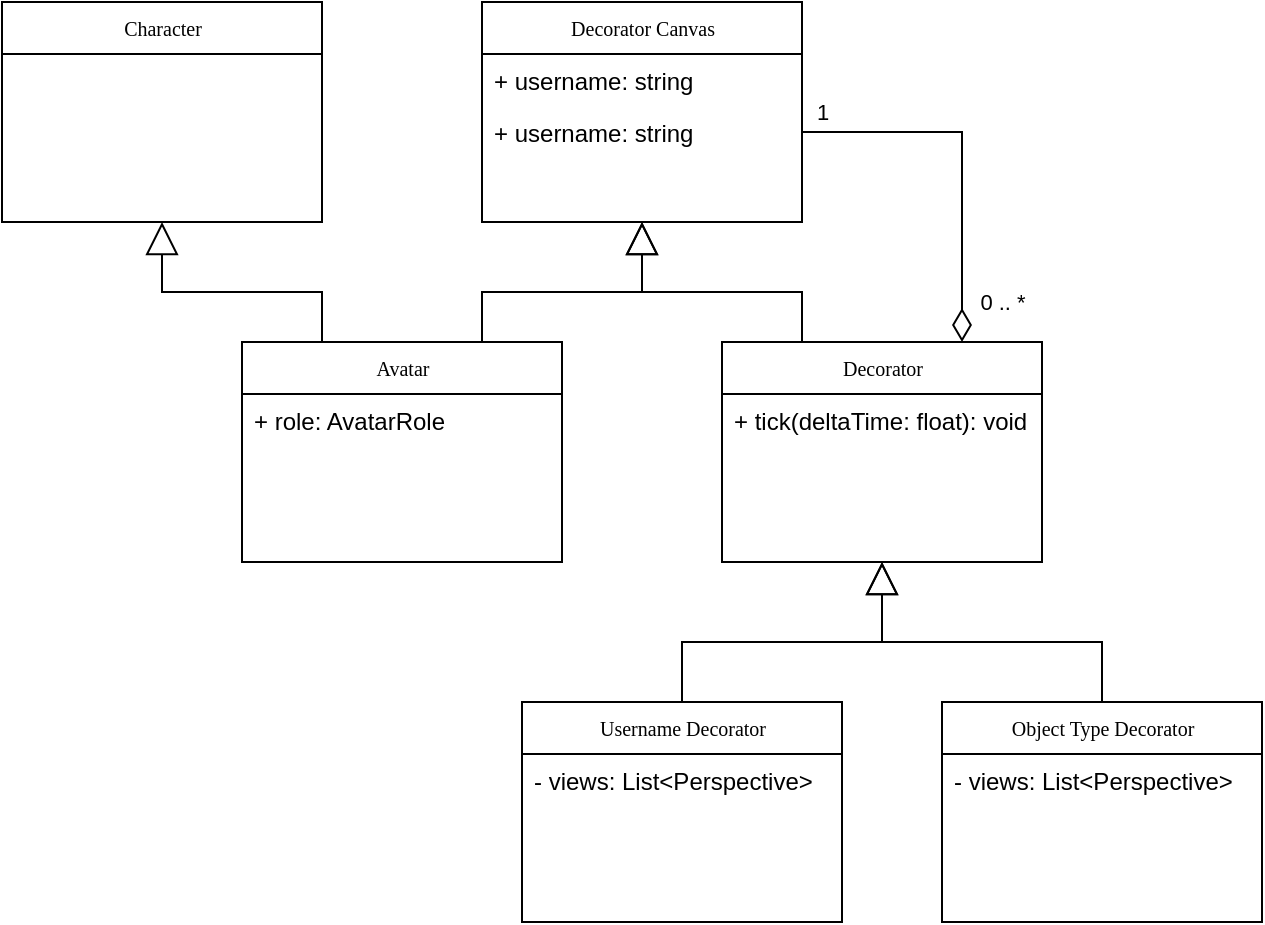 <mxfile version="14.1.8" type="device"><diagram name="Page-1" id="c4acf3e9-155e-7222-9cf6-157b1a14988f"><mxGraphModel dx="1395" dy="882" grid="1" gridSize="10" guides="1" tooltips="1" connect="1" arrows="1" fold="1" page="1" pageScale="1" pageWidth="850" pageHeight="1100" background="#ffffff" math="0" shadow="0"><root><mxCell id="0"/><mxCell id="1" parent="0"/><mxCell id="DWJNwTgVJdmTpG_8to2k-1" style="edgeStyle=orthogonalEdgeStyle;rounded=0;orthogonalLoop=1;jettySize=auto;html=1;exitX=0.25;exitY=0;exitDx=0;exitDy=0;entryX=0.5;entryY=1;entryDx=0;entryDy=0;endArrow=block;endFill=0;endSize=14;startSize=14;" edge="1" parent="1" source="17acba5748e5396b-20" target="17acba5748e5396b-30"><mxGeometry relative="1" as="geometry"/></mxCell><mxCell id="DWJNwTgVJdmTpG_8to2k-12" style="edgeStyle=orthogonalEdgeStyle;rounded=0;orthogonalLoop=1;jettySize=auto;html=1;exitX=0.75;exitY=0;exitDx=0;exitDy=0;entryX=1;entryY=0.5;entryDx=0;entryDy=0;startSize=14;endArrow=none;endFill=0;endSize=14;startArrow=diamondThin;startFill=0;" edge="1" parent="1" source="17acba5748e5396b-20"><mxGeometry relative="1" as="geometry"><mxPoint x="480" y="95" as="targetPoint"/><Array as="points"><mxPoint x="560" y="95"/></Array></mxGeometry></mxCell><mxCell id="DWJNwTgVJdmTpG_8to2k-17" value="1" style="edgeLabel;html=1;align=center;verticalAlign=middle;resizable=0;points=[];" vertex="1" connectable="0" parent="DWJNwTgVJdmTpG_8to2k-12"><mxGeometry x="0.578" y="-1" relative="1" as="geometry"><mxPoint x="-29" y="-9" as="offset"/></mxGeometry></mxCell><mxCell id="DWJNwTgVJdmTpG_8to2k-18" value="0 .. *" style="edgeLabel;html=1;align=center;verticalAlign=middle;resizable=0;points=[];" vertex="1" connectable="0" parent="DWJNwTgVJdmTpG_8to2k-12"><mxGeometry x="-0.632" y="-4" relative="1" as="geometry"><mxPoint x="16" y="14" as="offset"/></mxGeometry></mxCell><mxCell id="17acba5748e5396b-20" value="Decorator" style="swimlane;html=1;fontStyle=0;childLayout=stackLayout;horizontal=1;startSize=26;fillColor=none;horizontalStack=0;resizeParent=1;resizeLast=0;collapsible=1;marginBottom=0;swimlaneFillColor=#ffffff;rounded=0;shadow=0;comic=0;labelBackgroundColor=none;strokeWidth=1;fontFamily=Verdana;fontSize=10;align=center;" parent="1" vertex="1"><mxGeometry x="440" y="200" width="160" height="110" as="geometry"/></mxCell><mxCell id="17acba5748e5396b-21" value="+ tick(deltaTime: float): void" style="text;html=1;strokeColor=none;fillColor=none;align=left;verticalAlign=top;spacingLeft=4;spacingRight=4;whiteSpace=wrap;overflow=hidden;rotatable=0;points=[[0,0.5],[1,0.5]];portConstraint=eastwest;" parent="17acba5748e5396b-20" vertex="1"><mxGeometry y="26" width="160" height="26" as="geometry"/></mxCell><mxCell id="17acba5748e5396b-30" value="Decorator Canvas" style="swimlane;html=1;fontStyle=0;childLayout=stackLayout;horizontal=1;startSize=26;fillColor=none;horizontalStack=0;resizeParent=1;resizeLast=0;collapsible=1;marginBottom=0;swimlaneFillColor=#ffffff;rounded=0;shadow=0;comic=0;labelBackgroundColor=none;strokeWidth=1;fontFamily=Verdana;fontSize=10;align=center;" parent="1" vertex="1"><mxGeometry x="320" y="30" width="160" height="110" as="geometry"/></mxCell><mxCell id="17acba5748e5396b-31" value="+ username: string" style="text;html=1;strokeColor=none;fillColor=none;align=left;verticalAlign=top;spacingLeft=4;spacingRight=4;whiteSpace=wrap;overflow=hidden;rotatable=0;points=[[0,0.5],[1,0.5]];portConstraint=eastwest;" parent="17acba5748e5396b-30" vertex="1"><mxGeometry y="26" width="160" height="26" as="geometry"/></mxCell><mxCell id="DWJNwTgVJdmTpG_8to2k-39" value="+ username: string" style="text;html=1;strokeColor=none;fillColor=none;align=left;verticalAlign=top;spacingLeft=4;spacingRight=4;whiteSpace=wrap;overflow=hidden;rotatable=0;points=[[0,0.5],[1,0.5]];portConstraint=eastwest;" vertex="1" parent="17acba5748e5396b-30"><mxGeometry y="52" width="160" height="26" as="geometry"/></mxCell><mxCell id="DWJNwTgVJdmTpG_8to2k-6" style="edgeStyle=orthogonalEdgeStyle;rounded=0;orthogonalLoop=1;jettySize=auto;html=1;entryX=0.5;entryY=1;entryDx=0;entryDy=0;endArrow=block;endFill=0;endSize=14;startSize=14;exitX=0.75;exitY=0;exitDx=0;exitDy=0;" edge="1" parent="1" source="DWJNwTgVJdmTpG_8to2k-2" target="17acba5748e5396b-30"><mxGeometry relative="1" as="geometry"/></mxCell><mxCell id="DWJNwTgVJdmTpG_8to2k-19" style="edgeStyle=orthogonalEdgeStyle;rounded=0;orthogonalLoop=1;jettySize=auto;html=1;exitX=0.25;exitY=0;exitDx=0;exitDy=0;entryX=0.5;entryY=1;entryDx=0;entryDy=0;startArrow=none;startFill=0;startSize=14;endArrow=block;endFill=0;endSize=14;" edge="1" parent="1" source="DWJNwTgVJdmTpG_8to2k-2" target="DWJNwTgVJdmTpG_8to2k-13"><mxGeometry relative="1" as="geometry"/></mxCell><mxCell id="DWJNwTgVJdmTpG_8to2k-2" value="Avatar" style="swimlane;html=1;fontStyle=0;childLayout=stackLayout;horizontal=1;startSize=26;fillColor=none;horizontalStack=0;resizeParent=1;resizeLast=0;collapsible=1;marginBottom=0;swimlaneFillColor=#ffffff;rounded=0;shadow=0;comic=0;labelBackgroundColor=none;strokeWidth=1;fontFamily=Verdana;fontSize=10;align=center;" vertex="1" parent="1"><mxGeometry x="200" y="200" width="160" height="110" as="geometry"/></mxCell><mxCell id="DWJNwTgVJdmTpG_8to2k-3" value="+ role: AvatarRole" style="text;html=1;strokeColor=none;fillColor=none;align=left;verticalAlign=top;spacingLeft=4;spacingRight=4;whiteSpace=wrap;overflow=hidden;rotatable=0;points=[[0,0.5],[1,0.5]];portConstraint=eastwest;" vertex="1" parent="DWJNwTgVJdmTpG_8to2k-2"><mxGeometry y="26" width="160" height="26" as="geometry"/></mxCell><mxCell id="DWJNwTgVJdmTpG_8to2k-11" style="edgeStyle=orthogonalEdgeStyle;rounded=0;orthogonalLoop=1;jettySize=auto;html=1;entryX=0.5;entryY=1;entryDx=0;entryDy=0;startSize=14;endArrow=block;endFill=0;endSize=14;" edge="1" parent="1" source="DWJNwTgVJdmTpG_8to2k-7" target="17acba5748e5396b-20"><mxGeometry relative="1" as="geometry"/></mxCell><mxCell id="DWJNwTgVJdmTpG_8to2k-7" value="Username Decorator" style="swimlane;html=1;fontStyle=0;childLayout=stackLayout;horizontal=1;startSize=26;fillColor=none;horizontalStack=0;resizeParent=1;resizeLast=0;collapsible=1;marginBottom=0;swimlaneFillColor=#ffffff;rounded=0;shadow=0;comic=0;labelBackgroundColor=none;strokeWidth=1;fontFamily=Verdana;fontSize=10;align=center;" vertex="1" parent="1"><mxGeometry x="340" y="380" width="160" height="110" as="geometry"/></mxCell><mxCell id="DWJNwTgVJdmTpG_8to2k-8" value="- views: List&amp;lt;Perspective&amp;gt;" style="text;html=1;strokeColor=none;fillColor=none;align=left;verticalAlign=top;spacingLeft=4;spacingRight=4;whiteSpace=wrap;overflow=hidden;rotatable=0;points=[[0,0.5],[1,0.5]];portConstraint=eastwest;" vertex="1" parent="DWJNwTgVJdmTpG_8to2k-7"><mxGeometry y="26" width="160" height="26" as="geometry"/></mxCell><mxCell id="DWJNwTgVJdmTpG_8to2k-13" value="Character" style="swimlane;html=1;fontStyle=0;childLayout=stackLayout;horizontal=1;startSize=26;fillColor=none;horizontalStack=0;resizeParent=1;resizeLast=0;collapsible=1;marginBottom=0;swimlaneFillColor=#ffffff;rounded=0;shadow=0;comic=0;labelBackgroundColor=none;strokeWidth=1;fontFamily=Verdana;fontSize=10;align=center;" vertex="1" parent="1"><mxGeometry x="80" y="30" width="160" height="110" as="geometry"/></mxCell><mxCell id="DWJNwTgVJdmTpG_8to2k-24" style="edgeStyle=orthogonalEdgeStyle;rounded=0;orthogonalLoop=1;jettySize=auto;html=1;startArrow=none;startFill=0;startSize=14;endArrow=block;endFill=0;endSize=14;" edge="1" parent="1" source="DWJNwTgVJdmTpG_8to2k-20"><mxGeometry relative="1" as="geometry"><mxPoint x="520" y="310" as="targetPoint"/><Array as="points"><mxPoint x="630" y="350"/><mxPoint x="520" y="350"/></Array></mxGeometry></mxCell><mxCell id="DWJNwTgVJdmTpG_8to2k-20" value="Object Type Decorator" style="swimlane;html=1;fontStyle=0;childLayout=stackLayout;horizontal=1;startSize=26;fillColor=none;horizontalStack=0;resizeParent=1;resizeLast=0;collapsible=1;marginBottom=0;swimlaneFillColor=#ffffff;rounded=0;shadow=0;comic=0;labelBackgroundColor=none;strokeWidth=1;fontFamily=Verdana;fontSize=10;align=center;" vertex="1" parent="1"><mxGeometry x="550" y="380" width="160" height="110" as="geometry"/></mxCell><mxCell id="DWJNwTgVJdmTpG_8to2k-21" value="- views: List&amp;lt;Perspective&amp;gt;" style="text;html=1;strokeColor=none;fillColor=none;align=left;verticalAlign=top;spacingLeft=4;spacingRight=4;whiteSpace=wrap;overflow=hidden;rotatable=0;points=[[0,0.5],[1,0.5]];portConstraint=eastwest;" vertex="1" parent="DWJNwTgVJdmTpG_8to2k-20"><mxGeometry y="26" width="160" height="26" as="geometry"/></mxCell></root></mxGraphModel></diagram></mxfile>